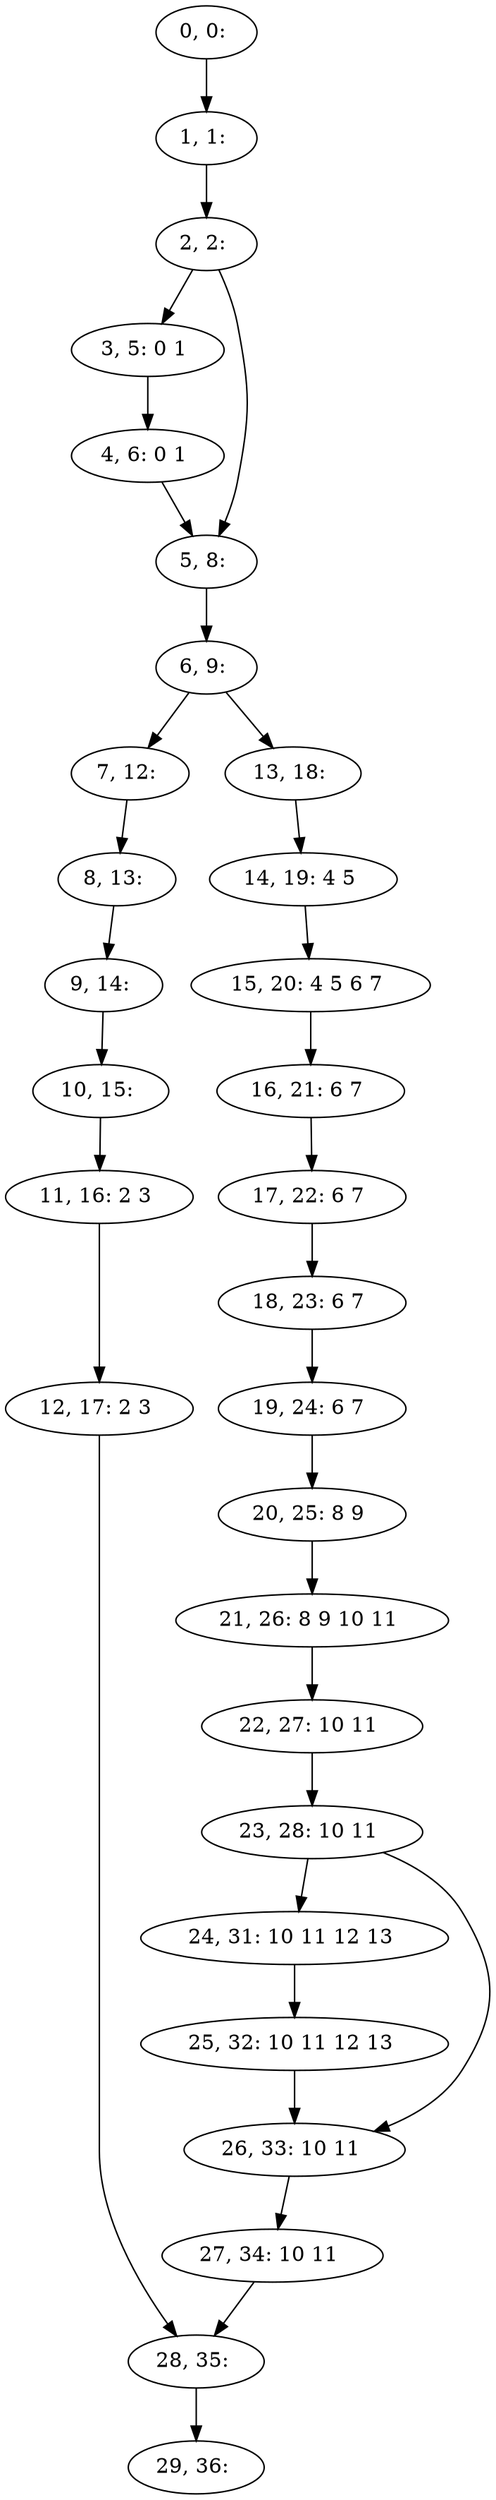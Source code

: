 digraph G {
0[label="0, 0: "];
1[label="1, 1: "];
2[label="2, 2: "];
3[label="3, 5: 0 1 "];
4[label="4, 6: 0 1 "];
5[label="5, 8: "];
6[label="6, 9: "];
7[label="7, 12: "];
8[label="8, 13: "];
9[label="9, 14: "];
10[label="10, 15: "];
11[label="11, 16: 2 3 "];
12[label="12, 17: 2 3 "];
13[label="13, 18: "];
14[label="14, 19: 4 5 "];
15[label="15, 20: 4 5 6 7 "];
16[label="16, 21: 6 7 "];
17[label="17, 22: 6 7 "];
18[label="18, 23: 6 7 "];
19[label="19, 24: 6 7 "];
20[label="20, 25: 8 9 "];
21[label="21, 26: 8 9 10 11 "];
22[label="22, 27: 10 11 "];
23[label="23, 28: 10 11 "];
24[label="24, 31: 10 11 12 13 "];
25[label="25, 32: 10 11 12 13 "];
26[label="26, 33: 10 11 "];
27[label="27, 34: 10 11 "];
28[label="28, 35: "];
29[label="29, 36: "];
0->1 ;
1->2 ;
2->3 ;
2->5 ;
3->4 ;
4->5 ;
5->6 ;
6->7 ;
6->13 ;
7->8 ;
8->9 ;
9->10 ;
10->11 ;
11->12 ;
12->28 ;
13->14 ;
14->15 ;
15->16 ;
16->17 ;
17->18 ;
18->19 ;
19->20 ;
20->21 ;
21->22 ;
22->23 ;
23->24 ;
23->26 ;
24->25 ;
25->26 ;
26->27 ;
27->28 ;
28->29 ;
}
